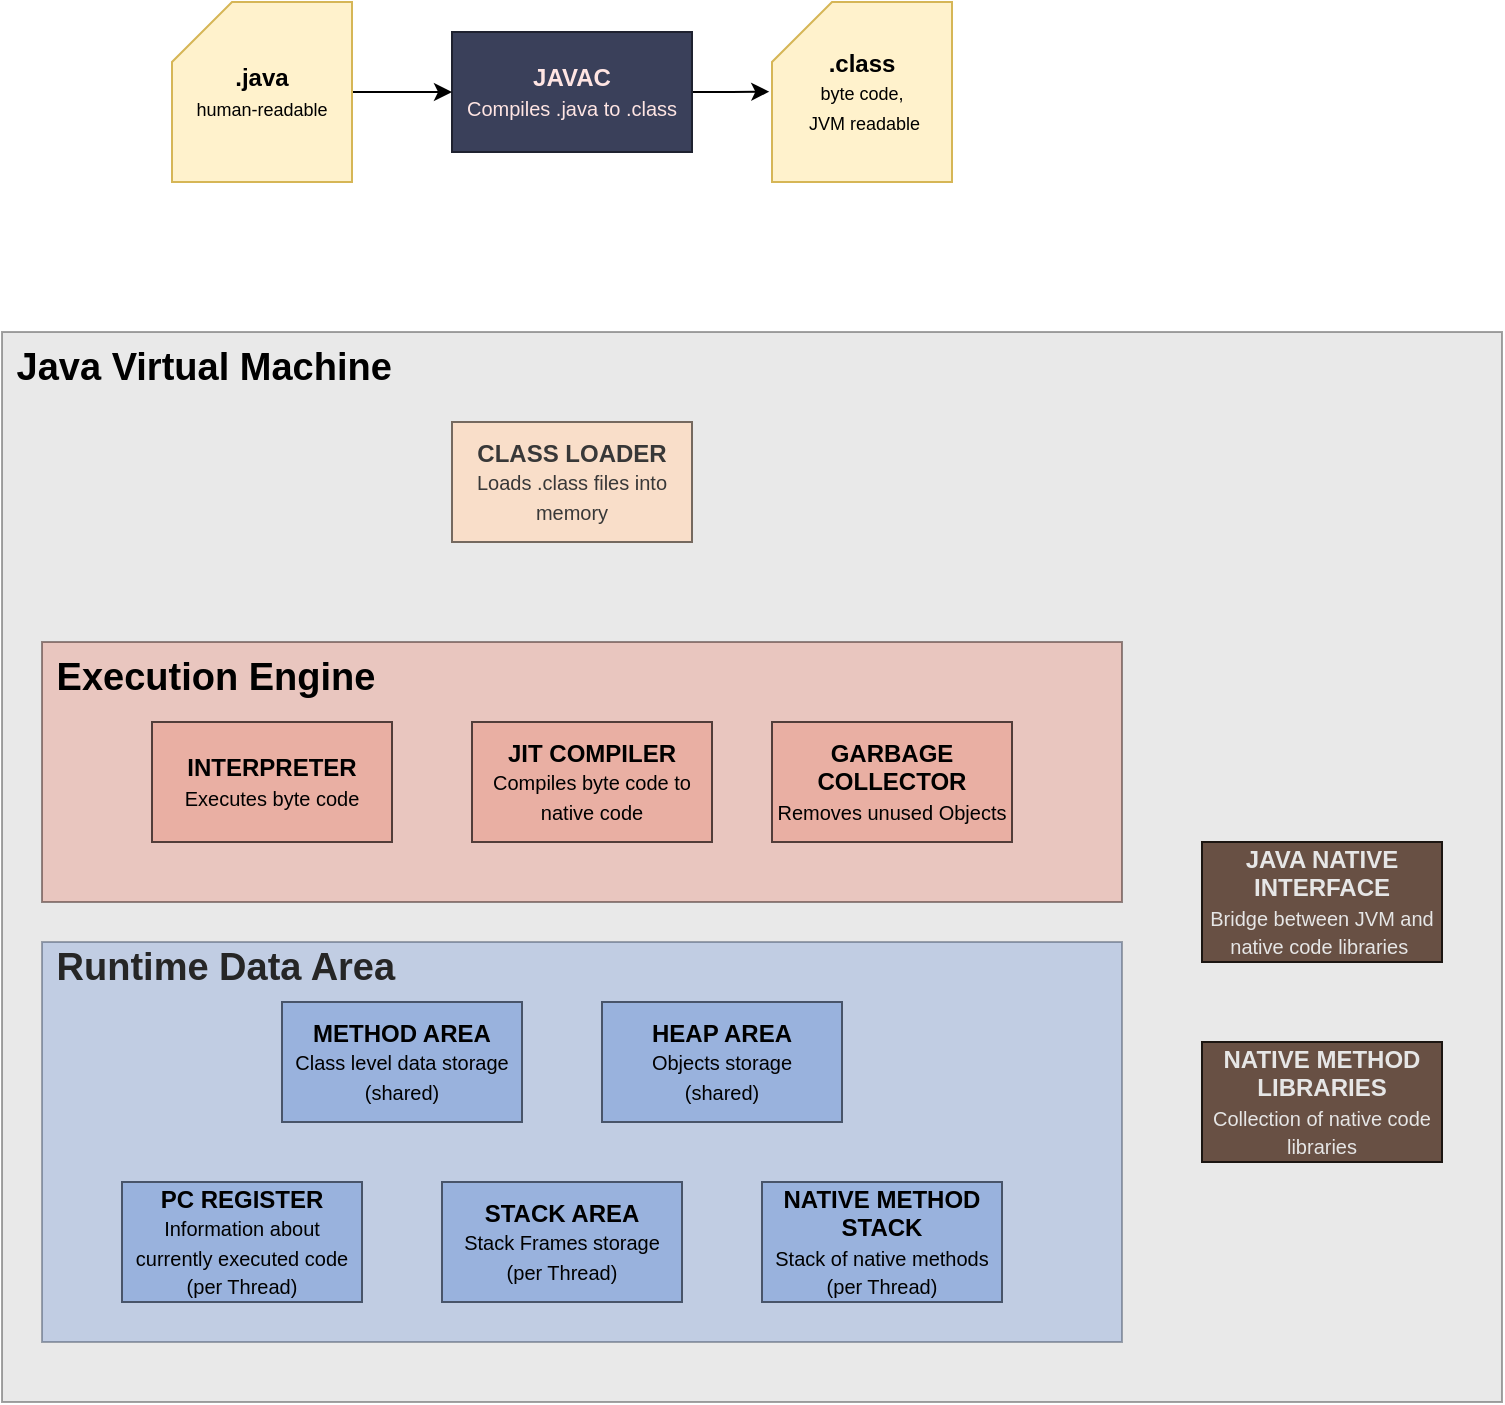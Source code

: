 <mxfile>
    <diagram id="tV0wpxy9KH7cyTp71wRt" name="Page-1">
        <mxGraphModel dx="752" dy="439" grid="1" gridSize="10" guides="1" tooltips="1" connect="1" arrows="1" fold="1" page="1" pageScale="1" pageWidth="850" pageHeight="1100" math="0" shadow="0">
            <root>
                <mxCell id="0"/>
                <mxCell id="1" parent="0"/>
                <mxCell id="22" value="&lt;font color=&quot;#000000&quot; style=&quot;font-size: 19px&quot;&gt;&amp;nbsp;Java Virtual Machine&lt;br style=&quot;font-size: 19px&quot;&gt;&lt;/font&gt;" style="rounded=0;whiteSpace=wrap;html=1;fontColor=#333333;strokeColor=#666666;opacity=60;align=left;verticalAlign=top;fontStyle=1;fontSize=19;fillColor=#DBDBDB;" vertex="1" parent="1">
                    <mxGeometry x="30" y="295" width="750" height="535" as="geometry"/>
                </mxCell>
                <mxCell id="21" value="&lt;font color=&quot;#000000&quot; style=&quot;font-size: 19px&quot;&gt;&amp;nbsp;Execution Engine&lt;br style=&quot;font-size: 19px&quot;&gt;&lt;/font&gt;" style="rounded=0;whiteSpace=wrap;html=1;fontColor=#ffffff;fillColor=#E9AFA3;strokeColor=#523D39;opacity=60;align=left;verticalAlign=top;fontStyle=1;fontSize=19;" vertex="1" parent="1">
                    <mxGeometry x="50" y="450" width="540" height="130" as="geometry"/>
                </mxCell>
                <mxCell id="20" value="&lt;font color=&quot;#262626&quot; style=&quot;line-height: 120%&quot; size=&quot;1&quot;&gt;&lt;b style=&quot;font-size: 19px&quot;&gt;&amp;nbsp;Runtime Data Area&lt;/b&gt;&lt;/font&gt;" style="rounded=0;whiteSpace=wrap;html=1;fontColor=#ffffff;fillColor=#99B2DD;strokeColor=#485469;opacity=50;align=left;verticalAlign=top;" parent="1" vertex="1">
                    <mxGeometry x="50" y="600" width="540" height="200" as="geometry"/>
                </mxCell>
                <mxCell id="8" style="edgeStyle=orthogonalEdgeStyle;rounded=0;orthogonalLoop=1;jettySize=auto;html=1;entryX=-0.015;entryY=0.498;entryDx=0;entryDy=0;entryPerimeter=0;" parent="1" source="2" target="6" edge="1">
                    <mxGeometry relative="1" as="geometry"/>
                </mxCell>
                <mxCell id="2" value="&lt;font color=&quot;#ffe5e3&quot;&gt;&lt;b&gt;JAVAC&lt;/b&gt;&lt;br&gt;&lt;span style=&quot;font-size: 10px&quot;&gt;Compiles .java to .class&lt;/span&gt;&lt;br&gt;&lt;/font&gt;" style="rounded=0;whiteSpace=wrap;html=1;fontColor=#ffffff;fillColor=#3A405A;strokeColor=#1F2230;" parent="1" vertex="1">
                    <mxGeometry x="255" y="145" width="120" height="60" as="geometry"/>
                </mxCell>
                <mxCell id="7" value="" style="edgeStyle=orthogonalEdgeStyle;rounded=0;orthogonalLoop=1;jettySize=auto;html=1;entryX=0;entryY=0.5;entryDx=0;entryDy=0;" parent="1" source="3" target="2" edge="1">
                    <mxGeometry relative="1" as="geometry"/>
                </mxCell>
                <mxCell id="3" value="&lt;b&gt;.java&lt;/b&gt;&lt;br&gt;&lt;font style=&quot;font-size: 9px&quot;&gt;human-readable&lt;/font&gt;" style="shape=card;whiteSpace=wrap;html=1;fillColor=#fff2cc;strokeColor=#d6b656;" parent="1" vertex="1">
                    <mxGeometry x="115" y="130" width="90" height="90" as="geometry"/>
                </mxCell>
                <mxCell id="6" value="&lt;b&gt;.class&lt;/b&gt;&lt;br&gt;&lt;font style=&quot;font-size: 9px&quot;&gt;byte code,&lt;br&gt;&amp;nbsp;JVM readable&lt;/font&gt;" style="shape=card;whiteSpace=wrap;html=1;fillColor=#fff2cc;strokeColor=#d6b656;" parent="1" vertex="1">
                    <mxGeometry x="415" y="130" width="90" height="90" as="geometry"/>
                </mxCell>
                <mxCell id="9" value="&lt;font color=&quot;#383838&quot;&gt;&lt;b&gt;CLASS LOADER&lt;/b&gt;&lt;br&gt;&lt;span style=&quot;font-size: 10px&quot;&gt;Loads .class files into memory&lt;/span&gt;&lt;br&gt;&lt;/font&gt;" style="rounded=0;whiteSpace=wrap;html=1;fontColor=#ffffff;fillColor=#F9DEC9;strokeColor=#75695F;" parent="1" vertex="1">
                    <mxGeometry x="255" y="340" width="120" height="60" as="geometry"/>
                </mxCell>
                <mxCell id="10" value="&lt;font color=&quot;#000000&quot;&gt;&lt;b&gt;METHOD AREA&lt;/b&gt;&lt;br&gt;&lt;span style=&quot;font-size: 10px&quot;&gt;Class level data storage &lt;br&gt;(shared)&lt;/span&gt;&lt;/font&gt;" style="rounded=0;whiteSpace=wrap;html=1;fontColor=#ffffff;fillColor=#99B2DD;strokeColor=#485469;" parent="1" vertex="1">
                    <mxGeometry x="170" y="630" width="120" height="60" as="geometry"/>
                </mxCell>
                <mxCell id="11" value="&lt;font color=&quot;#e6e6e6&quot;&gt;&lt;b&gt;JAVA NATIVE INTERFACE&lt;/b&gt;&lt;br&gt;&lt;font style=&quot;font-size: 10px&quot;&gt;Bridge between JVM and native code libraries&amp;nbsp;&lt;/font&gt;&lt;/font&gt;" style="rounded=0;whiteSpace=wrap;html=1;fontColor=#ffffff;fillColor=#685044;strokeColor=#1C1612;" parent="1" vertex="1">
                    <mxGeometry x="630" y="550" width="120" height="60" as="geometry"/>
                </mxCell>
                <mxCell id="12" value="&lt;font color=&quot;#000000&quot;&gt;&lt;b&gt;INTERPRETER&lt;/b&gt;&lt;br&gt;&lt;font style=&quot;font-size: 10px&quot;&gt;Executes byte code&lt;/font&gt;&lt;/font&gt;" style="rounded=0;whiteSpace=wrap;html=1;fontColor=#ffffff;fillColor=#E9AFA3;strokeColor=#523D39;" parent="1" vertex="1">
                    <mxGeometry x="105" y="490" width="120" height="60" as="geometry"/>
                </mxCell>
                <mxCell id="13" value="&lt;font color=&quot;#000000&quot;&gt;&lt;b&gt;HEAP AREA&lt;/b&gt;&lt;br&gt;&lt;span style=&quot;font-size: 10px&quot;&gt;Objects storage&lt;br&gt;&lt;/span&gt;&lt;font style=&quot;font-size: 10px&quot;&gt;(shared)&lt;/font&gt;&lt;/font&gt;" style="rounded=0;whiteSpace=wrap;html=1;fontColor=#ffffff;fillColor=#99B2DD;strokeColor=#485469;" parent="1" vertex="1">
                    <mxGeometry x="330" y="630" width="120" height="60" as="geometry"/>
                </mxCell>
                <mxCell id="14" value="&lt;font color=&quot;#000000&quot;&gt;&lt;b&gt;STACK AREA&lt;/b&gt;&lt;br&gt;&lt;span style=&quot;font-size: 10px&quot;&gt;Stack Frames storage&lt;br&gt;&lt;/span&gt;&lt;font style=&quot;font-size: 10px&quot;&gt;(per Thread)&lt;/font&gt;&lt;/font&gt;" style="rounded=0;whiteSpace=wrap;html=1;fontColor=#ffffff;fillColor=#99B2DD;strokeColor=#485469;" parent="1" vertex="1">
                    <mxGeometry x="250" y="720" width="120" height="60" as="geometry"/>
                </mxCell>
                <mxCell id="15" value="&lt;font color=&quot;#000000&quot;&gt;&lt;b&gt;PC REGISTER&lt;/b&gt;&lt;br&gt;&lt;span style=&quot;font-size: 10px&quot;&gt;Information about currently executed code&lt;br&gt;&lt;/span&gt;&lt;font style=&quot;font-size: 10px&quot;&gt;(per Thread)&lt;/font&gt;&lt;/font&gt;" style="rounded=0;whiteSpace=wrap;html=1;fontColor=#ffffff;fillColor=#99B2DD;strokeColor=#485469;" parent="1" vertex="1">
                    <mxGeometry x="90" y="720" width="120" height="60" as="geometry"/>
                </mxCell>
                <mxCell id="16" value="&lt;font color=&quot;#000000&quot;&gt;&lt;b&gt;NATIVE METHOD STACK&lt;br&gt;&lt;/b&gt;&lt;span style=&quot;font-size: 10px&quot;&gt;Stack of native methods&lt;br&gt;&lt;/span&gt;&lt;font style=&quot;font-size: 10px&quot;&gt;(per Thread)&lt;/font&gt;&lt;/font&gt;" style="rounded=0;whiteSpace=wrap;html=1;fontColor=#ffffff;fillColor=#99B2DD;strokeColor=#485469;" parent="1" vertex="1">
                    <mxGeometry x="410" y="720" width="120" height="60" as="geometry"/>
                </mxCell>
                <mxCell id="17" value="&lt;font color=&quot;#000000&quot;&gt;&lt;b&gt;JIT COMPILER&lt;/b&gt;&lt;br&gt;&lt;font style=&quot;font-size: 10px&quot;&gt;Compiles byte code to native code&lt;/font&gt;&lt;/font&gt;" style="rounded=0;whiteSpace=wrap;html=1;fontColor=#ffffff;fillColor=#E9AFA3;strokeColor=#523D39;" parent="1" vertex="1">
                    <mxGeometry x="265" y="490" width="120" height="60" as="geometry"/>
                </mxCell>
                <mxCell id="18" value="&lt;font color=&quot;#000000&quot;&gt;&lt;b&gt;GARBAGE COLLECTOR&lt;/b&gt;&lt;br&gt;&lt;span style=&quot;font-size: 10px&quot;&gt;Removes unused Objects&lt;/span&gt;&lt;/font&gt;" style="rounded=0;whiteSpace=wrap;html=1;fontColor=#ffffff;fillColor=#E9AFA3;strokeColor=#523D39;" parent="1" vertex="1">
                    <mxGeometry x="415" y="490" width="120" height="60" as="geometry"/>
                </mxCell>
                <mxCell id="19" value="&lt;font color=&quot;#e6e6e6&quot;&gt;&lt;b&gt;NATIVE METHOD LIBRARIES&lt;/b&gt;&lt;br&gt;&lt;font style=&quot;font-size: 10px&quot;&gt;Collection of native code libraries&lt;/font&gt;&lt;/font&gt;" style="rounded=0;whiteSpace=wrap;html=1;fontColor=#ffffff;fillColor=#685044;strokeColor=#1C1612;" parent="1" vertex="1">
                    <mxGeometry x="630" y="650" width="120" height="60" as="geometry"/>
                </mxCell>
            </root>
        </mxGraphModel>
    </diagram>
</mxfile>